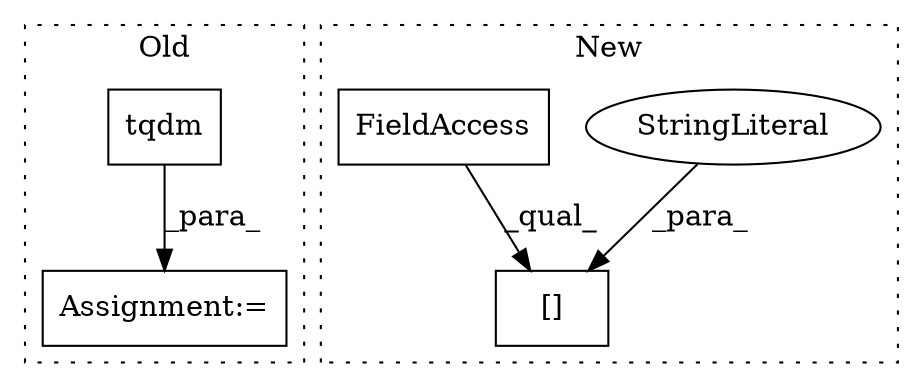 digraph G {
subgraph cluster0 {
1 [label="tqdm" a="32" s="5002,5027" l="5,1" shape="box"];
4 [label="Assignment:=" a="7" s="4937,5028" l="57,2" shape="box"];
label = "Old";
style="dotted";
}
subgraph cluster1 {
2 [label="[]" a="2" s="6165,6177" l="7,1" shape="box"];
3 [label="StringLiteral" a="45" s="6172" l="5" shape="ellipse"];
5 [label="FieldAccess" a="22" s="6165" l="6" shape="box"];
label = "New";
style="dotted";
}
1 -> 4 [label="_para_"];
3 -> 2 [label="_para_"];
5 -> 2 [label="_qual_"];
}